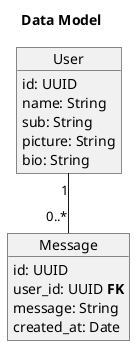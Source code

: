 @startuml
'https://plantuml.com/object-diagram

title Data Model

object User {
    id: UUID
    name: String
    sub: String
    picture: String
    bio: String
    'created_at: Date
    'updated_at: Date
}

object Message {
    id: UUID
    user_id: UUID **FK**
    'Rename to content later
    message: String
    created_at: Date
    'updated_at: Date **not yet implemented**
}

User "1" -- "0..*" Message

@enduml

